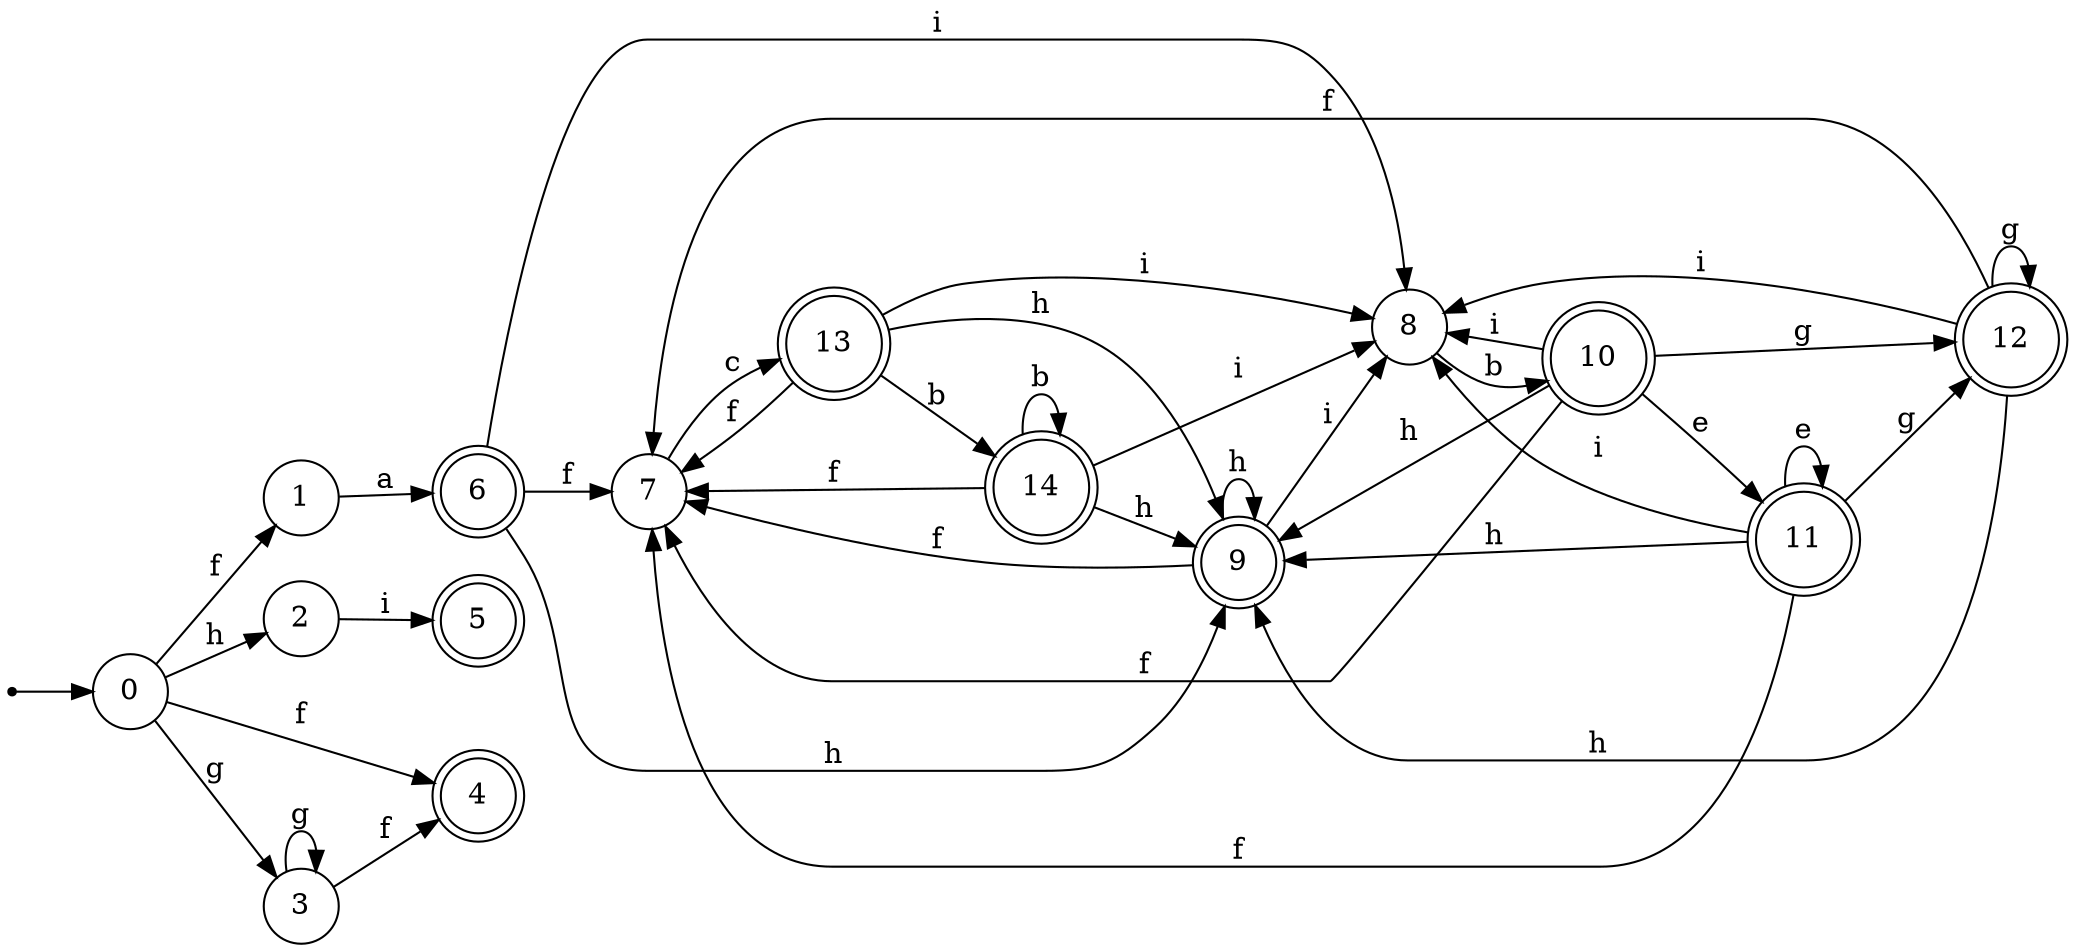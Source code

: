 digraph finite_state_machine {
rankdir=LR;
size="20,20";
node [shape = point]; "dummy0"
node [shape = circle]; "0";
"dummy0" -> "0";
node [shape = circle]; "1";
node [shape = circle]; "2";
node [shape = circle]; "3";
node [shape = doublecircle]; "4";node [shape = doublecircle]; "5";node [shape = doublecircle]; "6";node [shape = circle]; "7";
node [shape = circle]; "8";
node [shape = doublecircle]; "9";node [shape = doublecircle]; "10";node [shape = doublecircle]; "11";node [shape = doublecircle]; "12";node [shape = doublecircle]; "13";node [shape = doublecircle]; "14";"0" -> "1" [label = "f"];
 "0" -> "4" [label = "f"];
 "0" -> "2" [label = "h"];
 "0" -> "3" [label = "g"];
 "3" -> "3" [label = "g"];
 "3" -> "4" [label = "f"];
 "2" -> "5" [label = "i"];
 "1" -> "6" [label = "a"];
 "6" -> "7" [label = "f"];
 "6" -> "8" [label = "i"];
 "6" -> "9" [label = "h"];
 "9" -> "9" [label = "h"];
 "9" -> "7" [label = "f"];
 "9" -> "8" [label = "i"];
 "8" -> "10" [label = "b"];
 "10" -> "8" [label = "i"];
 "10" -> "11" [label = "e"];
 "10" -> "12" [label = "g"];
 "10" -> "7" [label = "f"];
 "10" -> "9" [label = "h"];
 "12" -> "12" [label = "g"];
 "12" -> "8" [label = "i"];
 "12" -> "7" [label = "f"];
 "12" -> "9" [label = "h"];
 "11" -> "11" [label = "e"];
 "11" -> "8" [label = "i"];
 "11" -> "12" [label = "g"];
 "11" -> "7" [label = "f"];
 "11" -> "9" [label = "h"];
 "7" -> "13" [label = "c"];
 "13" -> "7" [label = "f"];
 "13" -> "14" [label = "b"];
 "13" -> "8" [label = "i"];
 "13" -> "9" [label = "h"];
 "14" -> "14" [label = "b"];
 "14" -> "7" [label = "f"];
 "14" -> "8" [label = "i"];
 "14" -> "9" [label = "h"];
 }
